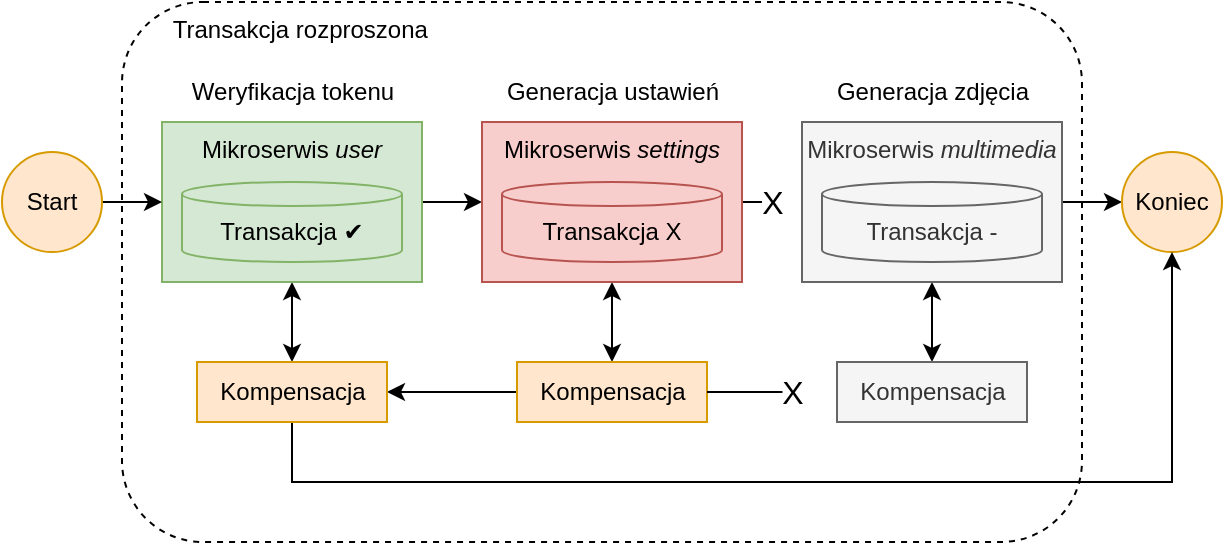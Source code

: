 <mxfile version="22.1.15" type="device">
  <diagram name="Strona-1" id="COqcrWuyql4m4-fdiXmZ">
    <mxGraphModel dx="956" dy="523" grid="1" gridSize="10" guides="1" tooltips="1" connect="1" arrows="1" fold="1" page="1" pageScale="1" pageWidth="827" pageHeight="1169" math="0" shadow="0">
      <root>
        <mxCell id="0" />
        <mxCell id="1" parent="0" />
        <mxCell id="1l1q3JGksfCcD01r5Mr4-21" value="&amp;nbsp; &amp;nbsp; &amp;nbsp; &amp;nbsp;Transakcja rozproszona" style="rounded=1;whiteSpace=wrap;html=1;fillColor=none;dashed=1;verticalAlign=top;align=left;" vertex="1" parent="1">
          <mxGeometry x="100" y="350" width="480" height="270" as="geometry" />
        </mxCell>
        <mxCell id="1l1q3JGksfCcD01r5Mr4-14" style="edgeStyle=orthogonalEdgeStyle;rounded=0;orthogonalLoop=1;jettySize=auto;html=1;exitX=1;exitY=0.5;exitDx=0;exitDy=0;entryX=0;entryY=0.5;entryDx=0;entryDy=0;" edge="1" parent="1" source="1l1q3JGksfCcD01r5Mr4-2" target="1l1q3JGksfCcD01r5Mr4-5">
          <mxGeometry relative="1" as="geometry" />
        </mxCell>
        <mxCell id="1l1q3JGksfCcD01r5Mr4-29" style="edgeStyle=orthogonalEdgeStyle;rounded=0;orthogonalLoop=1;jettySize=auto;html=1;exitX=0.5;exitY=1;exitDx=0;exitDy=0;entryX=0.5;entryY=0;entryDx=0;entryDy=0;startArrow=classic;startFill=1;" edge="1" parent="1" source="1l1q3JGksfCcD01r5Mr4-2" target="1l1q3JGksfCcD01r5Mr4-25">
          <mxGeometry relative="1" as="geometry" />
        </mxCell>
        <mxCell id="1l1q3JGksfCcD01r5Mr4-2" value="Mikroserwis &lt;i&gt;user&lt;/i&gt;" style="rounded=0;whiteSpace=wrap;html=1;verticalAlign=top;fillColor=#d5e8d4;strokeColor=#82b366;" vertex="1" parent="1">
          <mxGeometry x="120" y="410" width="130" height="80" as="geometry" />
        </mxCell>
        <mxCell id="1l1q3JGksfCcD01r5Mr4-3" value="Transakcja&amp;nbsp;✔" style="shape=cylinder3;whiteSpace=wrap;html=1;boundedLbl=1;backgroundOutline=1;size=6.0;fillColor=#d5e8d4;strokeColor=#82b366;" vertex="1" parent="1">
          <mxGeometry x="130" y="440" width="110" height="40" as="geometry" />
        </mxCell>
        <mxCell id="1l1q3JGksfCcD01r5Mr4-15" style="edgeStyle=orthogonalEdgeStyle;rounded=0;orthogonalLoop=1;jettySize=auto;html=1;exitX=1;exitY=0.5;exitDx=0;exitDy=0;endArrow=none;endFill=0;" edge="1" parent="1" source="1l1q3JGksfCcD01r5Mr4-5">
          <mxGeometry relative="1" as="geometry">
            <mxPoint x="420" y="450" as="targetPoint" />
            <Array as="points">
              <mxPoint x="420" y="450" />
              <mxPoint x="420" y="450" />
            </Array>
          </mxGeometry>
        </mxCell>
        <mxCell id="1l1q3JGksfCcD01r5Mr4-27" style="edgeStyle=orthogonalEdgeStyle;rounded=0;orthogonalLoop=1;jettySize=auto;html=1;exitX=0.5;exitY=1;exitDx=0;exitDy=0;entryX=0.5;entryY=0;entryDx=0;entryDy=0;startArrow=classic;startFill=1;" edge="1" parent="1" source="1l1q3JGksfCcD01r5Mr4-5" target="1l1q3JGksfCcD01r5Mr4-22">
          <mxGeometry relative="1" as="geometry" />
        </mxCell>
        <mxCell id="1l1q3JGksfCcD01r5Mr4-5" value="Mikroserwis &lt;i&gt;settings&lt;/i&gt;" style="rounded=0;whiteSpace=wrap;html=1;verticalAlign=top;fillColor=#f8cecc;strokeColor=#b85450;" vertex="1" parent="1">
          <mxGeometry x="280" y="410" width="130" height="80" as="geometry" />
        </mxCell>
        <mxCell id="1l1q3JGksfCcD01r5Mr4-6" value="Transakcja X" style="shape=cylinder3;whiteSpace=wrap;html=1;boundedLbl=1;backgroundOutline=1;size=6.0;fillColor=#f8cecc;strokeColor=#b85450;" vertex="1" parent="1">
          <mxGeometry x="290" y="440" width="110" height="40" as="geometry" />
        </mxCell>
        <mxCell id="1l1q3JGksfCcD01r5Mr4-7" value="Weryfikacja tokenu" style="text;html=1;align=center;verticalAlign=middle;resizable=0;points=[];autosize=1;strokeColor=none;fillColor=none;" vertex="1" parent="1">
          <mxGeometry x="125" y="380" width="120" height="30" as="geometry" />
        </mxCell>
        <mxCell id="1l1q3JGksfCcD01r5Mr4-8" value="Generacja ustawień" style="text;html=1;align=center;verticalAlign=middle;resizable=0;points=[];autosize=1;strokeColor=none;fillColor=none;" vertex="1" parent="1">
          <mxGeometry x="280" y="380" width="130" height="30" as="geometry" />
        </mxCell>
        <mxCell id="1l1q3JGksfCcD01r5Mr4-20" style="edgeStyle=orthogonalEdgeStyle;rounded=0;orthogonalLoop=1;jettySize=auto;html=1;exitX=1;exitY=0.5;exitDx=0;exitDy=0;entryX=0;entryY=0.5;entryDx=0;entryDy=0;" edge="1" parent="1" source="1l1q3JGksfCcD01r5Mr4-10" target="1l1q3JGksfCcD01r5Mr4-19">
          <mxGeometry relative="1" as="geometry" />
        </mxCell>
        <mxCell id="1l1q3JGksfCcD01r5Mr4-36" style="edgeStyle=orthogonalEdgeStyle;rounded=0;orthogonalLoop=1;jettySize=auto;html=1;exitX=0.5;exitY=1;exitDx=0;exitDy=0;entryX=0.5;entryY=0;entryDx=0;entryDy=0;startArrow=classic;startFill=1;" edge="1" parent="1" source="1l1q3JGksfCcD01r5Mr4-10" target="1l1q3JGksfCcD01r5Mr4-26">
          <mxGeometry relative="1" as="geometry" />
        </mxCell>
        <mxCell id="1l1q3JGksfCcD01r5Mr4-10" value="Mikroserwis &lt;i&gt;multimedia&lt;/i&gt;" style="rounded=0;whiteSpace=wrap;html=1;verticalAlign=top;fillColor=#f5f5f5;strokeColor=#666666;fontColor=#333333;" vertex="1" parent="1">
          <mxGeometry x="440" y="410" width="130" height="80" as="geometry" />
        </mxCell>
        <mxCell id="1l1q3JGksfCcD01r5Mr4-11" value="Transakcja -" style="shape=cylinder3;whiteSpace=wrap;html=1;boundedLbl=1;backgroundOutline=1;size=6.0;fillColor=#f5f5f5;strokeColor=#666666;fontColor=#333333;" vertex="1" parent="1">
          <mxGeometry x="450" y="440" width="110" height="40" as="geometry" />
        </mxCell>
        <mxCell id="1l1q3JGksfCcD01r5Mr4-12" value="Generacja zdjęcia" style="text;html=1;align=center;verticalAlign=middle;resizable=0;points=[];autosize=1;strokeColor=none;fillColor=none;" vertex="1" parent="1">
          <mxGeometry x="445" y="380" width="120" height="30" as="geometry" />
        </mxCell>
        <mxCell id="1l1q3JGksfCcD01r5Mr4-18" style="edgeStyle=orthogonalEdgeStyle;rounded=0;orthogonalLoop=1;jettySize=auto;html=1;exitX=1;exitY=0.5;exitDx=0;exitDy=0;entryX=0;entryY=0.5;entryDx=0;entryDy=0;" edge="1" parent="1" source="1l1q3JGksfCcD01r5Mr4-17" target="1l1q3JGksfCcD01r5Mr4-2">
          <mxGeometry relative="1" as="geometry" />
        </mxCell>
        <mxCell id="1l1q3JGksfCcD01r5Mr4-17" value="Start" style="ellipse;whiteSpace=wrap;html=1;aspect=fixed;fillColor=#ffe6cc;strokeColor=#d79b00;" vertex="1" parent="1">
          <mxGeometry x="40" y="425" width="50" height="50" as="geometry" />
        </mxCell>
        <mxCell id="1l1q3JGksfCcD01r5Mr4-19" value="Koniec" style="ellipse;whiteSpace=wrap;html=1;aspect=fixed;fillColor=#ffe6cc;strokeColor=#d79b00;" vertex="1" parent="1">
          <mxGeometry x="600" y="425" width="50" height="50" as="geometry" />
        </mxCell>
        <mxCell id="1l1q3JGksfCcD01r5Mr4-28" style="edgeStyle=orthogonalEdgeStyle;rounded=0;orthogonalLoop=1;jettySize=auto;html=1;exitX=0;exitY=0.5;exitDx=0;exitDy=0;entryX=1;entryY=0.5;entryDx=0;entryDy=0;" edge="1" parent="1" source="1l1q3JGksfCcD01r5Mr4-22" target="1l1q3JGksfCcD01r5Mr4-25">
          <mxGeometry relative="1" as="geometry" />
        </mxCell>
        <mxCell id="1l1q3JGksfCcD01r5Mr4-22" value="Kompensacja" style="rounded=0;whiteSpace=wrap;html=1;fillColor=#ffe6cc;strokeColor=#d79b00;" vertex="1" parent="1">
          <mxGeometry x="297.5" y="530" width="95" height="30" as="geometry" />
        </mxCell>
        <mxCell id="1l1q3JGksfCcD01r5Mr4-37" style="edgeStyle=orthogonalEdgeStyle;rounded=0;orthogonalLoop=1;jettySize=auto;html=1;exitX=0.5;exitY=1;exitDx=0;exitDy=0;entryX=0.5;entryY=1;entryDx=0;entryDy=0;" edge="1" parent="1" source="1l1q3JGksfCcD01r5Mr4-25" target="1l1q3JGksfCcD01r5Mr4-19">
          <mxGeometry relative="1" as="geometry">
            <Array as="points">
              <mxPoint x="185" y="590" />
              <mxPoint x="625" y="590" />
            </Array>
          </mxGeometry>
        </mxCell>
        <mxCell id="1l1q3JGksfCcD01r5Mr4-25" value="Kompensacja" style="rounded=0;whiteSpace=wrap;html=1;fillColor=#ffe6cc;strokeColor=#d79b00;" vertex="1" parent="1">
          <mxGeometry x="137.5" y="530" width="95" height="30" as="geometry" />
        </mxCell>
        <mxCell id="1l1q3JGksfCcD01r5Mr4-26" value="Kompensacja" style="rounded=0;whiteSpace=wrap;html=1;fillColor=#f5f5f5;strokeColor=#666666;fontColor=#333333;" vertex="1" parent="1">
          <mxGeometry x="457.5" y="530" width="95" height="30" as="geometry" />
        </mxCell>
        <mxCell id="1l1q3JGksfCcD01r5Mr4-33" value="" style="endArrow=none;html=1;rounded=0;exitX=1;exitY=0.5;exitDx=0;exitDy=0;entryX=0.688;entryY=0.722;entryDx=0;entryDy=0;entryPerimeter=0;" edge="1" parent="1" source="1l1q3JGksfCcD01r5Mr4-22" target="1l1q3JGksfCcD01r5Mr4-21">
          <mxGeometry width="50" height="50" relative="1" as="geometry">
            <mxPoint x="340" y="480" as="sourcePoint" />
            <mxPoint x="390" y="430" as="targetPoint" />
          </mxGeometry>
        </mxCell>
        <mxCell id="1l1q3JGksfCcD01r5Mr4-34" value="&lt;font style=&quot;font-size: 16px;&quot;&gt;X&lt;/font&gt;" style="text;html=1;align=center;verticalAlign=middle;resizable=0;points=[];autosize=1;strokeColor=none;fillColor=none;" vertex="1" parent="1">
          <mxGeometry x="420" y="530" width="30" height="30" as="geometry" />
        </mxCell>
        <mxCell id="1l1q3JGksfCcD01r5Mr4-38" value="&lt;font style=&quot;font-size: 16px;&quot;&gt;X&lt;/font&gt;" style="text;html=1;align=center;verticalAlign=middle;resizable=0;points=[];autosize=1;strokeColor=none;fillColor=none;" vertex="1" parent="1">
          <mxGeometry x="410" y="435" width="30" height="30" as="geometry" />
        </mxCell>
      </root>
    </mxGraphModel>
  </diagram>
</mxfile>
